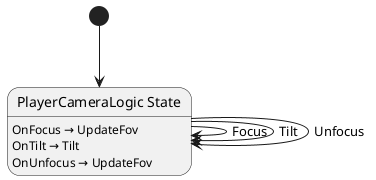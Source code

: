 @startuml PlayerCameraLogic
state "PlayerCameraLogic State" as Vardag_PlayerCameraLogic_State

Vardag_PlayerCameraLogic_State --> Vardag_PlayerCameraLogic_State : Focus
Vardag_PlayerCameraLogic_State --> Vardag_PlayerCameraLogic_State : Tilt
Vardag_PlayerCameraLogic_State --> Vardag_PlayerCameraLogic_State : Unfocus

Vardag_PlayerCameraLogic_State : OnFocus → UpdateFov
Vardag_PlayerCameraLogic_State : OnTilt → Tilt
Vardag_PlayerCameraLogic_State : OnUnfocus → UpdateFov

[*] --> Vardag_PlayerCameraLogic_State
@enduml